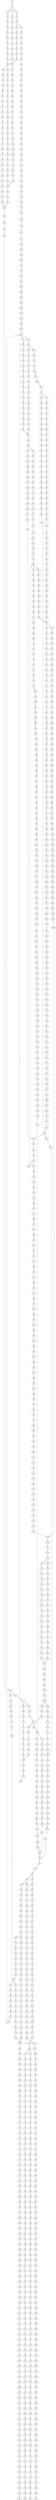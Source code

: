 strict digraph  {
	S0 -> S1 [ label = T ];
	S1 -> S2 [ label = C ];
	S1 -> S3 [ label = G ];
	S1 -> S4 [ label = T ];
	S2 -> S5 [ label = A ];
	S3 -> S6 [ label = A ];
	S4 -> S7 [ label = A ];
	S5 -> S8 [ label = G ];
	S6 -> S9 [ label = G ];
	S7 -> S10 [ label = G ];
	S8 -> S11 [ label = A ];
	S8 -> S12 [ label = C ];
	S9 -> S13 [ label = C ];
	S10 -> S14 [ label = C ];
	S11 -> S15 [ label = G ];
	S12 -> S16 [ label = C ];
	S13 -> S17 [ label = C ];
	S14 -> S18 [ label = C ];
	S15 -> S19 [ label = G ];
	S16 -> S20 [ label = G ];
	S17 -> S21 [ label = G ];
	S18 -> S22 [ label = G ];
	S19 -> S23 [ label = T ];
	S20 -> S24 [ label = C ];
	S21 -> S25 [ label = C ];
	S22 -> S26 [ label = T ];
	S23 -> S27 [ label = C ];
	S24 -> S28 [ label = C ];
	S25 -> S29 [ label = C ];
	S26 -> S30 [ label = C ];
	S27 -> S31 [ label = C ];
	S28 -> S32 [ label = C ];
	S29 -> S33 [ label = C ];
	S30 -> S34 [ label = C ];
	S31 -> S35 [ label = C ];
	S32 -> S36 [ label = C ];
	S33 -> S37 [ label = C ];
	S34 -> S38 [ label = C ];
	S35 -> S39 [ label = T ];
	S36 -> S40 [ label = T ];
	S37 -> S40 [ label = T ];
	S38 -> S41 [ label = A ];
	S39 -> S42 [ label = T ];
	S40 -> S43 [ label = T ];
	S40 -> S44 [ label = C ];
	S41 -> S45 [ label = C ];
	S42 -> S46 [ label = C ];
	S43 -> S47 [ label = C ];
	S44 -> S48 [ label = C ];
	S45 -> S49 [ label = C ];
	S46 -> S50 [ label = T ];
	S47 -> S51 [ label = A ];
	S48 -> S52 [ label = A ];
	S49 -> S53 [ label = A ];
	S50 -> S54 [ label = C ];
	S51 -> S55 [ label = C ];
	S52 -> S56 [ label = C ];
	S53 -> S57 [ label = C ];
	S54 -> S58 [ label = G ];
	S55 -> S59 [ label = G ];
	S56 -> S60 [ label = C ];
	S57 -> S61 [ label = C ];
	S58 -> S62 [ label = T ];
	S59 -> S63 [ label = C ];
	S60 -> S64 [ label = C ];
	S61 -> S65 [ label = G ];
	S62 -> S66 [ label = A ];
	S63 -> S67 [ label = T ];
	S64 -> S68 [ label = G ];
	S65 -> S69 [ label = A ];
	S66 -> S70 [ label = C ];
	S67 -> S71 [ label = C ];
	S68 -> S72 [ label = C ];
	S69 -> S73 [ label = T ];
	S70 -> S74 [ label = G ];
	S71 -> S75 [ label = C ];
	S72 -> S76 [ label = C ];
	S73 -> S77 [ label = C ];
	S74 -> S78 [ label = G ];
	S75 -> S79 [ label = G ];
	S76 -> S80 [ label = G ];
	S77 -> S81 [ label = G ];
	S78 -> S82 [ label = C ];
	S79 -> S83 [ label = G ];
	S80 -> S84 [ label = G ];
	S81 -> S85 [ label = G ];
	S82 -> S86 [ label = T ];
	S83 -> S87 [ label = T ];
	S84 -> S88 [ label = T ];
	S85 -> S89 [ label = T ];
	S86 -> S90 [ label = A ];
	S87 -> S91 [ label = T ];
	S88 -> S92 [ label = C ];
	S89 -> S93 [ label = T ];
	S90 -> S94 [ label = C ];
	S91 -> S95 [ label = G ];
	S92 -> S96 [ label = C ];
	S93 -> S97 [ label = C ];
	S94 -> S98 [ label = T ];
	S95 -> S99 [ label = C ];
	S96 -> S100 [ label = C ];
	S97 -> S101 [ label = C ];
	S98 -> S102 [ label = G ];
	S99 -> S103 [ label = A ];
	S100 -> S104 [ label = A ];
	S101 -> S105 [ label = A ];
	S102 -> S106 [ label = G ];
	S103 -> S107 [ label = C ];
	S104 -> S108 [ label = G ];
	S105 -> S109 [ label = G ];
	S106 -> S110 [ label = T ];
	S107 -> S111 [ label = T ];
	S108 -> S112 [ label = T ];
	S109 -> S113 [ label = T ];
	S110 -> S114 [ label = G ];
	S111 -> S115 [ label = G ];
	S112 -> S116 [ label = G ];
	S113 -> S117 [ label = G ];
	S114 -> S118 [ label = C ];
	S115 -> S119 [ label = G ];
	S116 -> S120 [ label = G ];
	S117 -> S121 [ label = G ];
	S118 -> S122 [ label = T ];
	S119 -> S123 [ label = T ];
	S120 -> S124 [ label = T ];
	S121 -> S125 [ label = T ];
	S122 -> S126 [ label = A ];
	S123 -> S127 [ label = C ];
	S124 -> S128 [ label = C ];
	S125 -> S129 [ label = C ];
	S126 -> S130 [ label = C ];
	S127 -> S131 [ label = G ];
	S128 -> S132 [ label = G ];
	S129 -> S132 [ label = G ];
	S130 -> S133 [ label = T ];
	S131 -> S134 [ label = T ];
	S132 -> S135 [ label = T ];
	S133 -> S136 [ label = G ];
	S134 -> S137 [ label = C ];
	S135 -> S138 [ label = C ];
	S136 -> S139 [ label = T ];
	S137 -> S140 [ label = C ];
	S138 -> S141 [ label = C ];
	S139 -> S142 [ label = A ];
	S140 -> S143 [ label = G ];
	S141 -> S143 [ label = G ];
	S142 -> S144 [ label = A ];
	S143 -> S145 [ label = T ];
	S144 -> S146 [ label = C ];
	S145 -> S147 [ label = C ];
	S146 -> S148 [ label = A ];
	S147 -> S149 [ label = A ];
	S148 -> S150 [ label = C ];
	S149 -> S151 [ label = C ];
	S150 -> S152 [ label = A ];
	S151 -> S153 [ label = C ];
	S152 -> S154 [ label = C ];
	S153 -> S155 [ label = C ];
	S153 -> S156 [ label = G ];
	S154 -> S157 [ label = G ];
	S155 -> S158 [ label = T ];
	S156 -> S159 [ label = A ];
	S157 -> S160 [ label = C ];
	S158 -> S161 [ label = G ];
	S159 -> S162 [ label = A ];
	S159 -> S163 [ label = G ];
	S160 -> S164 [ label = T ];
	S161 -> S165 [ label = T ];
	S162 -> S166 [ label = T ];
	S163 -> S167 [ label = T ];
	S164 -> S168 [ label = C ];
	S165 -> S169 [ label = C ];
	S166 -> S170 [ label = C ];
	S167 -> S171 [ label = C ];
	S168 -> S172 [ label = C ];
	S169 -> S173 [ label = C ];
	S170 -> S174 [ label = C ];
	S171 -> S175 [ label = C ];
	S172 -> S176 [ label = T ];
	S173 -> S177 [ label = T ];
	S174 -> S178 [ label = T ];
	S175 -> S179 [ label = A ];
	S175 -> S180 [ label = T ];
	S176 -> S181 [ label = A ];
	S177 -> S182 [ label = T ];
	S178 -> S183 [ label = C ];
	S179 -> S184 [ label = G ];
	S180 -> S185 [ label = C ];
	S181 -> S186 [ label = G ];
	S182 -> S187 [ label = G ];
	S183 -> S188 [ label = G ];
	S184 -> S189 [ label = T ];
	S184 -> S190 [ label = C ];
	S185 -> S191 [ label = G ];
	S186 -> S192 [ label = A ];
	S187 -> S193 [ label = A ];
	S187 -> S194 [ label = T ];
	S188 -> S195 [ label = A ];
	S189 -> S196 [ label = A ];
	S190 -> S197 [ label = T ];
	S191 -> S198 [ label = A ];
	S192 -> S199 [ label = A ];
	S193 -> S200 [ label = A ];
	S194 -> S201 [ label = A ];
	S195 -> S202 [ label = A ];
	S196 -> S203 [ label = G ];
	S197 -> S204 [ label = T ];
	S198 -> S205 [ label = A ];
	S199 -> S206 [ label = C ];
	S200 -> S207 [ label = C ];
	S201 -> S208 [ label = G ];
	S202 -> S209 [ label = C ];
	S203 -> S210 [ label = G ];
	S204 -> S211 [ label = C ];
	S205 -> S212 [ label = C ];
	S206 -> S213 [ label = T ];
	S207 -> S214 [ label = T ];
	S208 -> S215 [ label = G ];
	S209 -> S216 [ label = T ];
	S210 -> S217 [ label = G ];
	S211 -> S218 [ label = A ];
	S212 -> S216 [ label = T ];
	S213 -> S219 [ label = T ];
	S214 -> S220 [ label = T ];
	S215 -> S221 [ label = A ];
	S216 -> S222 [ label = T ];
	S217 -> S223 [ label = T ];
	S218 -> S224 [ label = C ];
	S219 -> S225 [ label = C ];
	S220 -> S226 [ label = C ];
	S221 -> S227 [ label = G ];
	S222 -> S228 [ label = C ];
	S223 -> S229 [ label = C ];
	S224 -> S230 [ label = G ];
	S225 -> S231 [ label = A ];
	S226 -> S232 [ label = A ];
	S227 -> S233 [ label = A ];
	S228 -> S234 [ label = A ];
	S229 -> S235 [ label = A ];
	S230 -> S236 [ label = C ];
	S231 -> S237 [ label = A ];
	S232 -> S238 [ label = A ];
	S233 -> S239 [ label = G ];
	S234 -> S240 [ label = A ];
	S235 -> S241 [ label = C ];
	S236 -> S242 [ label = C ];
	S237 -> S243 [ label = C ];
	S238 -> S243 [ label = C ];
	S239 -> S244 [ label = G ];
	S240 -> S243 [ label = C ];
	S241 -> S245 [ label = T ];
	S242 -> S246 [ label = C ];
	S243 -> S247 [ label = C ];
	S243 -> S248 [ label = T ];
	S244 -> S249 [ label = T ];
	S245 -> S250 [ label = C ];
	S246 -> S251 [ label = T ];
	S247 -> S252 [ label = G ];
	S248 -> S253 [ label = G ];
	S249 -> S254 [ label = C ];
	S250 -> S255 [ label = G ];
	S251 -> S256 [ label = T ];
	S252 -> S257 [ label = G ];
	S253 -> S258 [ label = G ];
	S253 -> S259 [ label = C ];
	S254 -> S260 [ label = C ];
	S255 -> S261 [ label = C ];
	S256 -> S262 [ label = C ];
	S257 -> S263 [ label = C ];
	S258 -> S264 [ label = C ];
	S259 -> S265 [ label = C ];
	S260 -> S266 [ label = C ];
	S261 -> S267 [ label = T ];
	S262 -> S268 [ label = A ];
	S263 -> S269 [ label = C ];
	S264 -> S270 [ label = C ];
	S265 -> S271 [ label = C ];
	S266 -> S272 [ label = A ];
	S266 -> S273 [ label = G ];
	S267 -> S274 [ label = T ];
	S268 -> S275 [ label = T ];
	S269 -> S276 [ label = C ];
	S270 -> S277 [ label = C ];
	S271 -> S278 [ label = T ];
	S272 -> S279 [ label = G ];
	S273 -> S280 [ label = G ];
	S274 -> S281 [ label = C ];
	S275 -> S282 [ label = C ];
	S276 -> S283 [ label = A ];
	S277 -> S284 [ label = A ];
	S278 -> S285 [ label = A ];
	S279 -> S286 [ label = A ];
	S280 -> S287 [ label = A ];
	S281 -> S288 [ label = A ];
	S282 -> S289 [ label = C ];
	S283 -> S290 [ label = G ];
	S284 -> S291 [ label = G ];
	S285 -> S292 [ label = G ];
	S286 -> S293 [ label = G ];
	S287 -> S294 [ label = G ];
	S288 -> S295 [ label = T ];
	S289 -> S296 [ label = A ];
	S290 -> S297 [ label = T ];
	S291 -> S298 [ label = G ];
	S292 -> S299 [ label = G ];
	S293 -> S300 [ label = C ];
	S294 -> S301 [ label = G ];
	S295 -> S302 [ label = C ];
	S296 -> S303 [ label = G ];
	S297 -> S304 [ label = T ];
	S298 -> S305 [ label = T ];
	S299 -> S306 [ label = T ];
	S300 -> S307 [ label = C ];
	S301 -> S308 [ label = C ];
	S302 -> S309 [ label = C ];
	S303 -> S310 [ label = A ];
	S304 -> S311 [ label = G ];
	S305 -> S312 [ label = G ];
	S306 -> S313 [ label = G ];
	S307 -> S314 [ label = A ];
	S308 -> S315 [ label = G ];
	S309 -> S316 [ label = A ];
	S310 -> S317 [ label = A ];
	S311 -> S318 [ label = T ];
	S312 -> S319 [ label = C ];
	S312 -> S320 [ label = G ];
	S313 -> S321 [ label = T ];
	S314 -> S322 [ label = C ];
	S315 -> S323 [ label = T ];
	S316 -> S303 [ label = G ];
	S317 -> S324 [ label = C ];
	S318 -> S325 [ label = G ];
	S319 -> S326 [ label = G ];
	S320 -> S327 [ label = G ];
	S321 -> S328 [ label = G ];
	S322 -> S329 [ label = G ];
	S323 -> S330 [ label = G ];
	S324 -> S331 [ label = C ];
	S325 -> S332 [ label = C ];
	S326 -> S333 [ label = C ];
	S327 -> S334 [ label = C ];
	S328 -> S335 [ label = C ];
	S329 -> S336 [ label = G ];
	S330 -> S337 [ label = G ];
	S331 -> S338 [ label = A ];
	S331 -> S339 [ label = G ];
	S332 -> S340 [ label = G ];
	S333 -> S341 [ label = G ];
	S334 -> S342 [ label = T ];
	S335 -> S343 [ label = G ];
	S336 -> S344 [ label = T ];
	S337 -> S345 [ label = T ];
	S338 -> S346 [ label = G ];
	S338 -> S347 [ label = C ];
	S339 -> S348 [ label = G ];
	S340 -> S349 [ label = T ];
	S341 -> S350 [ label = T ];
	S342 -> S351 [ label = T ];
	S343 -> S352 [ label = T ];
	S344 -> S353 [ label = T ];
	S345 -> S354 [ label = A ];
	S346 -> S355 [ label = A ];
	S347 -> S356 [ label = C ];
	S348 -> S357 [ label = A ];
	S349 -> S358 [ label = C ];
	S350 -> S359 [ label = C ];
	S351 -> S360 [ label = C ];
	S352 -> S361 [ label = C ];
	S353 -> S362 [ label = A ];
	S354 -> S363 [ label = T ];
	S355 -> S364 [ label = C ];
	S356 -> S365 [ label = A ];
	S357 -> S366 [ label = C ];
	S358 -> S367 [ label = G ];
	S359 -> S368 [ label = G ];
	S360 -> S369 [ label = G ];
	S361 -> S370 [ label = G ];
	S362 -> S371 [ label = C ];
	S363 -> S372 [ label = G ];
	S364 -> S373 [ label = T ];
	S365 -> S374 [ label = C ];
	S366 -> S375 [ label = G ];
	S367 -> S376 [ label = A ];
	S368 -> S377 [ label = T ];
	S369 -> S378 [ label = A ];
	S370 -> S376 [ label = A ];
	S371 -> S379 [ label = T ];
	S372 -> S380 [ label = A ];
	S373 -> S381 [ label = C ];
	S374 -> S382 [ label = C ];
	S375 -> S383 [ label = C ];
	S376 -> S384 [ label = A ];
	S377 -> S385 [ label = G ];
	S378 -> S386 [ label = A ];
	S379 -> S387 [ label = G ];
	S380 -> S388 [ label = G ];
	S381 -> S389 [ label = C ];
	S382 -> S390 [ label = C ];
	S383 -> S391 [ label = C ];
	S384 -> S392 [ label = C ];
	S385 -> S393 [ label = C ];
	S386 -> S394 [ label = C ];
	S387 -> S395 [ label = C ];
	S388 -> S396 [ label = C ];
	S389 -> S397 [ label = C ];
	S390 -> S398 [ label = C ];
	S391 -> S399 [ label = C ];
	S392 -> S400 [ label = C ];
	S392 -> S401 [ label = A ];
	S393 -> S402 [ label = A ];
	S394 -> S403 [ label = A ];
	S395 -> S404 [ label = A ];
	S396 -> S405 [ label = G ];
	S397 -> S406 [ label = A ];
	S398 -> S407 [ label = T ];
	S399 -> S408 [ label = A ];
	S400 -> S409 [ label = T ];
	S401 -> S410 [ label = C ];
	S402 -> S411 [ label = T ];
	S403 -> S412 [ label = C ];
	S404 -> S413 [ label = G ];
	S405 -> S414 [ label = G ];
	S406 -> S415 [ label = T ];
	S407 -> S416 [ label = T ];
	S408 -> S417 [ label = T ];
	S409 -> S418 [ label = T ];
	S410 -> S419 [ label = C ];
	S411 -> S420 [ label = C ];
	S412 -> S421 [ label = G ];
	S413 -> S422 [ label = A ];
	S414 -> S423 [ label = T ];
	S415 -> S424 [ label = C ];
	S416 -> S425 [ label = C ];
	S417 -> S426 [ label = C ];
	S418 -> S427 [ label = C ];
	S419 -> S428 [ label = C ];
	S420 -> S429 [ label = C ];
	S421 -> S430 [ label = C ];
	S422 -> S431 [ label = C ];
	S423 -> S432 [ label = C ];
	S424 -> S433 [ label = T ];
	S425 -> S434 [ label = C ];
	S425 -> S435 [ label = G ];
	S426 -> S436 [ label = G ];
	S427 -> S437 [ label = G ];
	S428 -> S438 [ label = G ];
	S429 -> S439 [ label = G ];
	S430 -> S440 [ label = G ];
	S431 -> S441 [ label = G ];
	S432 -> S442 [ label = G ];
	S433 -> S443 [ label = G ];
	S434 -> S444 [ label = T ];
	S435 -> S445 [ label = A ];
	S436 -> S446 [ label = T ];
	S437 -> S447 [ label = T ];
	S438 -> S448 [ label = T ];
	S439 -> S449 [ label = C ];
	S440 -> S450 [ label = C ];
	S441 -> S451 [ label = G ];
	S442 -> S452 [ label = C ];
	S443 -> S453 [ label = C ];
	S444 -> S454 [ label = G ];
	S445 -> S455 [ label = T ];
	S446 -> S456 [ label = C ];
	S447 -> S457 [ label = A ];
	S448 -> S458 [ label = A ];
	S449 -> S459 [ label = A ];
	S450 -> S460 [ label = A ];
	S451 -> S461 [ label = A ];
	S452 -> S462 [ label = A ];
	S453 -> S463 [ label = C ];
	S454 -> S464 [ label = T ];
	S455 -> S465 [ label = C ];
	S456 -> S466 [ label = C ];
	S457 -> S467 [ label = C ];
	S458 -> S468 [ label = C ];
	S459 -> S469 [ label = C ];
	S460 -> S470 [ label = C ];
	S461 -> S471 [ label = C ];
	S462 -> S472 [ label = C ];
	S463 -> S473 [ label = A ];
	S464 -> S474 [ label = C ];
	S465 -> S475 [ label = G ];
	S466 -> S476 [ label = T ];
	S467 -> S477 [ label = T ];
	S468 -> S478 [ label = G ];
	S469 -> S479 [ label = G ];
	S470 -> S480 [ label = G ];
	S471 -> S481 [ label = A ];
	S472 -> S482 [ label = G ];
	S473 -> S483 [ label = G ];
	S474 -> S484 [ label = C ];
	S475 -> S485 [ label = T ];
	S476 -> S486 [ label = C ];
	S477 -> S487 [ label = T ];
	S478 -> S488 [ label = T ];
	S479 -> S489 [ label = T ];
	S480 -> S490 [ label = T ];
	S481 -> S491 [ label = C ];
	S482 -> S492 [ label = C ];
	S483 -> S493 [ label = T ];
	S484 -> S494 [ label = T ];
	S485 -> S495 [ label = T ];
	S486 -> S496 [ label = T ];
	S487 -> S497 [ label = C ];
	S488 -> S498 [ label = C ];
	S489 -> S499 [ label = C ];
	S490 -> S500 [ label = C ];
	S491 -> S501 [ label = A ];
	S492 -> S502 [ label = G ];
	S493 -> S503 [ label = C ];
	S494 -> S504 [ label = T ];
	S495 -> S505 [ label = T ];
	S496 -> S506 [ label = T ];
	S497 -> S507 [ label = A ];
	S498 -> S508 [ label = C ];
	S499 -> S509 [ label = G ];
	S500 -> S510 [ label = C ];
	S501 -> S511 [ label = C ];
	S502 -> S512 [ label = C ];
	S503 -> S513 [ label = G ];
	S504 -> S187 [ label = G ];
	S505 -> S514 [ label = G ];
	S506 -> S515 [ label = C ];
	S507 -> S516 [ label = A ];
	S508 -> S517 [ label = A ];
	S509 -> S518 [ label = A ];
	S510 -> S519 [ label = A ];
	S511 -> S520 [ label = C ];
	S512 -> S521 [ label = G ];
	S513 -> S522 [ label = T ];
	S514 -> S523 [ label = T ];
	S515 -> S524 [ label = T ];
	S516 -> S525 [ label = G ];
	S517 -> S526 [ label = G ];
	S518 -> S527 [ label = G ];
	S519 -> S528 [ label = G ];
	S520 -> S529 [ label = T ];
	S521 -> S530 [ label = G ];
	S522 -> S531 [ label = A ];
	S523 -> S532 [ label = A ];
	S524 -> S533 [ label = C ];
	S525 -> S534 [ label = C ];
	S526 -> S535 [ label = C ];
	S527 -> S536 [ label = C ];
	S528 -> S537 [ label = C ];
	S529 -> S538 [ label = C ];
	S530 -> S539 [ label = C ];
	S531 -> S540 [ label = A ];
	S532 -> S541 [ label = G ];
	S533 -> S542 [ label = G ];
	S534 -> S543 [ label = G ];
	S535 -> S544 [ label = G ];
	S536 -> S545 [ label = G ];
	S537 -> S546 [ label = T ];
	S537 -> S544 [ label = G ];
	S538 -> S547 [ label = T ];
	S539 -> S548 [ label = T ];
	S540 -> S549 [ label = G ];
	S541 -> S550 [ label = G ];
	S542 -> S551 [ label = G ];
	S543 -> S552 [ label = A ];
	S544 -> S553 [ label = A ];
	S545 -> S554 [ label = A ];
	S546 -> S555 [ label = T ];
	S547 -> S556 [ label = A ];
	S548 -> S557 [ label = G ];
	S549 -> S558 [ label = A ];
	S550 -> S559 [ label = A ];
	S551 -> S560 [ label = A ];
	S552 -> S561 [ label = G ];
	S553 -> S562 [ label = G ];
	S554 -> S563 [ label = G ];
	S555 -> S211 [ label = C ];
	S556 -> S564 [ label = G ];
	S557 -> S565 [ label = G ];
	S558 -> S566 [ label = C ];
	S559 -> S567 [ label = A ];
	S560 -> S568 [ label = G ];
	S561 -> S569 [ label = T ];
	S562 -> S570 [ label = T ];
	S563 -> S571 [ label = T ];
	S564 -> S572 [ label = A ];
	S565 -> S573 [ label = A ];
	S566 -> S574 [ label = G ];
	S567 -> S575 [ label = A ];
	S568 -> S576 [ label = A ];
	S569 -> S577 [ label = C ];
	S570 -> S578 [ label = C ];
	S571 -> S579 [ label = C ];
	S572 -> S580 [ label = A ];
	S573 -> S581 [ label = A ];
	S574 -> S582 [ label = G ];
	S575 -> S583 [ label = G ];
	S576 -> S584 [ label = G ];
	S577 -> S585 [ label = C ];
	S578 -> S586 [ label = C ];
	S578 -> S587 [ label = T ];
	S579 -> S588 [ label = G ];
	S580 -> S589 [ label = C ];
	S581 -> S590 [ label = T ];
	S582 -> S591 [ label = C ];
	S583 -> S592 [ label = G ];
	S584 -> S593 [ label = G ];
	S585 -> S594 [ label = C ];
	S586 -> S594 [ label = C ];
	S587 -> S595 [ label = C ];
	S588 -> S596 [ label = A ];
	S589 -> S597 [ label = G ];
	S590 -> S598 [ label = G ];
	S591 -> S599 [ label = T ];
	S592 -> S600 [ label = T ];
	S593 -> S601 [ label = T ];
	S594 -> S602 [ label = T ];
	S594 -> S603 [ label = G ];
	S595 -> S604 [ label = G ];
	S596 -> S605 [ label = A ];
	S597 -> S606 [ label = A ];
	S598 -> S607 [ label = G ];
	S599 -> S608 [ label = C ];
	S600 -> S609 [ label = C ];
	S601 -> S610 [ label = C ];
	S602 -> S611 [ label = C ];
	S603 -> S612 [ label = C ];
	S604 -> S613 [ label = T ];
	S605 -> S614 [ label = C ];
	S606 -> S615 [ label = G ];
	S607 -> S616 [ label = G ];
	S608 -> S617 [ label = T ];
	S609 -> S618 [ label = C ];
	S610 -> S260 [ label = C ];
	S611 -> S619 [ label = C ];
	S612 -> S620 [ label = C ];
	S613 -> S621 [ label = C ];
	S614 -> S622 [ label = C ];
	S615 -> S623 [ label = G ];
	S616 -> S624 [ label = G ];
	S617 -> S625 [ label = C ];
	S618 -> S626 [ label = C ];
	S619 -> S627 [ label = G ];
	S620 -> S628 [ label = T ];
	S621 -> S629 [ label = T ];
	S622 -> S630 [ label = T ];
	S623 -> S631 [ label = T ];
	S624 -> S632 [ label = T ];
	S625 -> S633 [ label = G ];
	S626 -> S634 [ label = G ];
	S627 -> S635 [ label = G ];
	S628 -> S636 [ label = G ];
	S629 -> S637 [ label = G ];
	S630 -> S638 [ label = G ];
	S631 -> S639 [ label = G ];
	S632 -> S640 [ label = C ];
	S633 -> S641 [ label = A ];
	S634 -> S642 [ label = A ];
	S635 -> S643 [ label = T ];
	S636 -> S644 [ label = T ];
	S637 -> S645 [ label = T ];
	S638 -> S646 [ label = T ];
	S639 -> S647 [ label = T ];
	S640 -> S648 [ label = C ];
	S641 -> S649 [ label = A ];
	S642 -> S650 [ label = A ];
	S643 -> S651 [ label = C ];
	S644 -> S652 [ label = C ];
	S645 -> S653 [ label = T ];
	S646 -> S654 [ label = C ];
	S647 -> S655 [ label = C ];
	S648 -> S656 [ label = G ];
	S649 -> S657 [ label = G ];
	S650 -> S658 [ label = G ];
	S651 -> S659 [ label = T ];
	S652 -> S660 [ label = G ];
	S653 -> S661 [ label = C ];
	S654 -> S662 [ label = G ];
	S655 -> S663 [ label = C ];
	S656 -> S664 [ label = C ];
	S657 -> S665 [ label = T ];
	S658 -> S666 [ label = T ];
	S659 -> S667 [ label = G ];
	S660 -> S668 [ label = C ];
	S661 -> S669 [ label = C ];
	S662 -> S670 [ label = C ];
	S663 -> S671 [ label = C ];
	S664 -> S672 [ label = C ];
	S665 -> S673 [ label = C ];
	S666 -> S674 [ label = C ];
	S667 -> S675 [ label = G ];
	S668 -> S676 [ label = G ];
	S669 -> S677 [ label = G ];
	S670 -> S678 [ label = G ];
	S671 -> S679 [ label = T ];
	S672 -> S680 [ label = G ];
	S673 -> S681 [ label = G ];
	S674 -> S682 [ label = G ];
	S675 -> S683 [ label = A ];
	S676 -> S684 [ label = C ];
	S677 -> S685 [ label = T ];
	S678 -> S684 [ label = C ];
	S679 -> S686 [ label = G ];
	S680 -> S687 [ label = G ];
	S681 -> S688 [ label = C ];
	S682 -> S689 [ label = A ];
	S683 -> S690 [ label = G ];
	S684 -> S691 [ label = G ];
	S684 -> S692 [ label = A ];
	S685 -> S693 [ label = G ];
	S686 -> S694 [ label = T ];
	S687 -> S695 [ label = A ];
	S688 -> S696 [ label = G ];
	S689 -> S697 [ label = G ];
	S690 -> S698 [ label = G ];
	S691 -> S699 [ label = A ];
	S692 -> S700 [ label = A ];
	S693 -> S701 [ label = G ];
	S694 -> S702 [ label = C ];
	S695 -> S703 [ label = A ];
	S696 -> S704 [ label = G ];
	S697 -> S705 [ label = G ];
	S698 -> S706 [ label = G ];
	S699 -> S707 [ label = G ];
	S700 -> S708 [ label = C ];
	S701 -> S709 [ label = C ];
	S702 -> S710 [ label = C ];
	S703 -> S711 [ label = C ];
	S704 -> S712 [ label = C ];
	S705 -> S713 [ label = T ];
	S706 -> S714 [ label = T ];
	S707 -> S715 [ label = C ];
	S708 -> S716 [ label = C ];
	S709 -> S717 [ label = C ];
	S710 -> S718 [ label = T ];
	S711 -> S719 [ label = T ];
	S712 -> S720 [ label = T ];
	S713 -> S721 [ label = A ];
	S714 -> S722 [ label = G ];
	S715 -> S723 [ label = A ];
	S716 -> S724 [ label = C ];
	S717 -> S725 [ label = C ];
	S718 -> S726 [ label = A ];
	S719 -> S727 [ label = G ];
	S720 -> S728 [ label = A ];
	S721 -> S729 [ label = T ];
	S722 -> S730 [ label = T ];
	S723 -> S731 [ label = G ];
	S724 -> S732 [ label = G ];
	S725 -> S733 [ label = G ];
	S726 -> S734 [ label = C ];
	S727 -> S735 [ label = C ];
	S728 -> S736 [ label = T ];
	S729 -> S737 [ label = A ];
	S730 -> S738 [ label = T ];
	S731 -> S739 [ label = T ];
	S732 -> S740 [ label = T ];
	S733 -> S741 [ label = T ];
	S734 -> S742 [ label = T ];
	S735 -> S743 [ label = A ];
	S736 -> S744 [ label = A ];
	S737 -> S745 [ label = A ];
	S738 -> S746 [ label = C ];
	S739 -> S747 [ label = G ];
	S740 -> S748 [ label = A ];
	S741 -> S749 [ label = C ];
	S742 -> S750 [ label = A ];
	S743 -> S751 [ label = A ];
	S744 -> S752 [ label = G ];
	S745 -> S753 [ label = G ];
	S746 -> S754 [ label = C ];
	S747 -> S755 [ label = C ];
	S748 -> S756 [ label = C ];
	S749 -> S757 [ label = C ];
	S750 -> S758 [ label = C ];
	S751 -> S759 [ label = C ];
	S752 -> S760 [ label = T ];
	S753 -> S761 [ label = T ];
	S754 -> S762 [ label = A ];
	S755 -> S763 [ label = A ];
	S756 -> S764 [ label = A ];
	S757 -> S765 [ label = A ];
	S758 -> S766 [ label = C ];
	S759 -> S767 [ label = C ];
	S760 -> S768 [ label = A ];
	S761 -> S769 [ label = C ];
	S762 -> S770 [ label = G ];
	S763 -> S771 [ label = A ];
	S764 -> S772 [ label = G ];
	S765 -> S773 [ label = G ];
	S766 -> S774 [ label = A ];
	S767 -> S775 [ label = A ];
	S768 -> S776 [ label = G ];
	S769 -> S777 [ label = G ];
	S770 -> S778 [ label = C ];
	S771 -> S779 [ label = C ];
	S772 -> S780 [ label = C ];
	S773 -> S781 [ label = T ];
	S774 -> S782 [ label = G ];
	S775 -> S783 [ label = G ];
	S776 -> S784 [ label = C ];
	S777 -> S785 [ label = T ];
	S778 -> S786 [ label = A ];
	S779 -> S787 [ label = A ];
	S780 -> S788 [ label = A ];
	S781 -> S789 [ label = A ];
	S782 -> S790 [ label = G ];
	S783 -> S791 [ label = A ];
	S784 -> S792 [ label = C ];
	S785 -> S793 [ label = G ];
	S786 -> S794 [ label = G ];
	S787 -> S795 [ label = G ];
	S788 -> S796 [ label = G ];
	S789 -> S797 [ label = G ];
	S790 -> S798 [ label = A ];
	S791 -> S799 [ label = A ];
	S792 -> S800 [ label = G ];
	S793 -> S801 [ label = G ];
	S794 -> S802 [ label = A ];
	S795 -> S803 [ label = C ];
	S796 -> S804 [ label = G ];
	S797 -> S805 [ label = C ];
	S798 -> S806 [ label = G ];
	S799 -> S807 [ label = C ];
	S800 -> S808 [ label = A ];
	S801 -> S809 [ label = T ];
	S802 -> S810 [ label = T ];
	S803 -> S811 [ label = T ];
	S804 -> S812 [ label = T ];
	S805 -> S813 [ label = T ];
	S806 -> S814 [ label = A ];
	S807 -> S815 [ label = A ];
	S808 -> S816 [ label = A ];
	S809 -> S817 [ label = A ];
	S810 -> S818 [ label = A ];
	S811 -> S819 [ label = A ];
	S812 -> S820 [ label = G ];
	S813 -> S821 [ label = C ];
	S814 -> S822 [ label = G ];
	S815 -> S823 [ label = G ];
	S816 -> S824 [ label = A ];
	S817 -> S825 [ label = C ];
	S818 -> S826 [ label = A ];
	S819 -> S827 [ label = C ];
	S820 -> S828 [ label = C ];
	S821 -> S829 [ label = C ];
	S822 -> S830 [ label = T ];
	S823 -> S831 [ label = C ];
	S824 -> S832 [ label = C ];
	S825 -> S833 [ label = C ];
	S826 -> S834 [ label = A ];
	S827 -> S835 [ label = G ];
	S828 -> S836 [ label = A ];
	S829 -> S837 [ label = A ];
	S830 -> S838 [ label = C ];
	S831 -> S839 [ label = C ];
	S832 -> S840 [ label = C ];
	S833 -> S841 [ label = G ];
	S834 -> S842 [ label = A ];
	S835 -> S843 [ label = A ];
	S836 -> S844 [ label = C ];
	S837 -> S845 [ label = C ];
	S838 -> S846 [ label = A ];
	S839 -> S847 [ label = G ];
	S840 -> S848 [ label = C ];
	S841 -> S849 [ label = G ];
	S842 -> S850 [ label = A ];
	S843 -> S851 [ label = G ];
	S844 -> S852 [ label = G ];
	S845 -> S853 [ label = C ];
	S846 -> S854 [ label = G ];
	S847 -> S855 [ label = T ];
	S848 -> S856 [ label = C ];
	S849 -> S857 [ label = T ];
	S850 -> S858 [ label = C ];
	S851 -> S859 [ label = A ];
	S852 -> S860 [ label = C ];
	S853 -> S861 [ label = G ];
	S854 -> S862 [ label = G ];
	S855 -> S863 [ label = C ];
	S856 -> S864 [ label = G ];
	S857 -> S865 [ label = G ];
	S858 -> S866 [ label = T ];
	S859 -> S867 [ label = A ];
	S860 -> S868 [ label = G ];
	S861 -> S869 [ label = G ];
	S862 -> S870 [ label = A ];
	S863 -> S871 [ label = C ];
	S864 -> S872 [ label = A ];
	S865 -> S873 [ label = G ];
	S866 -> S874 [ label = T ];
	S867 -> S875 [ label = C ];
	S868 -> S876 [ label = G ];
	S869 -> S877 [ label = A ];
	S870 -> S878 [ label = C ];
	S871 -> S879 [ label = T ];
	S872 -> S880 [ label = C ];
	S873 -> S881 [ label = T ];
	S874 -> S882 [ label = T ];
	S875 -> S883 [ label = T ];
	S876 -> S884 [ label = T ];
	S877 -> S885 [ label = C ];
	S878 -> S886 [ label = C ];
	S879 -> S887 [ label = C ];
	S880 -> S888 [ label = T ];
	S881 -> S889 [ label = T ];
	S882 -> S890 [ label = G ];
	S883 -> S891 [ label = G ];
	S884 -> S892 [ label = G ];
	S885 -> S893 [ label = G ];
	S886 -> S894 [ label = A ];
	S887 -> S895 [ label = T ];
	S888 -> S896 [ label = A ];
	S889 -> S897 [ label = A ];
	S890 -> S898 [ label = C ];
	S891 -> S899 [ label = G ];
	S892 -> S900 [ label = C ];
	S893 -> S901 [ label = T ];
	S894 -> S902 [ label = G ];
	S895 -> S903 [ label = G ];
	S896 -> S904 [ label = G ];
	S897 -> S905 [ label = G ];
	S898 -> S906 [ label = C ];
	S899 -> S907 [ label = C ];
	S900 -> S908 [ label = C ];
	S901 -> S909 [ label = C ];
	S902 -> S910 [ label = T ];
	S903 -> S911 [ label = T ];
	S904 -> S912 [ label = A ];
	S905 -> S913 [ label = A ];
	S906 -> S914 [ label = G ];
	S907 -> S915 [ label = G ];
	S908 -> S916 [ label = G ];
	S909 -> S917 [ label = G ];
	S910 -> S918 [ label = C ];
	S911 -> S919 [ label = C ];
	S912 -> S920 [ label = A ];
	S913 -> S921 [ label = A ];
	S914 -> S922 [ label = T ];
	S915 -> S923 [ label = C ];
	S916 -> S924 [ label = C ];
	S917 -> S925 [ label = T ];
	S918 -> S926 [ label = T ];
	S919 -> S927 [ label = G ];
	S920 -> S928 [ label = T ];
	S921 -> S929 [ label = G ];
	S922 -> S930 [ label = A ];
	S923 -> S931 [ label = A ];
	S924 -> S932 [ label = A ];
	S925 -> S933 [ label = G ];
	S926 -> S934 [ label = C ];
	S927 -> S935 [ label = T ];
	S928 -> S936 [ label = C ];
	S929 -> S937 [ label = G ];
	S930 -> S938 [ label = G ];
	S931 -> S939 [ label = G ];
	S932 -> S940 [ label = A ];
	S933 -> S941 [ label = A ];
	S934 -> S942 [ label = T ];
	S935 -> S943 [ label = G ];
	S936 -> S944 [ label = G ];
	S937 -> S945 [ label = G ];
	S938 -> S946 [ label = C ];
	S939 -> S947 [ label = C ];
	S940 -> S948 [ label = C ];
	S941 -> S949 [ label = C ];
	S942 -> S950 [ label = G ];
	S943 -> S951 [ label = G ];
	S944 -> S952 [ label = G ];
	S945 -> S953 [ label = G ];
	S946 -> S954 [ label = C ];
	S947 -> S955 [ label = G ];
	S948 -> S956 [ label = C ];
	S949 -> S957 [ label = C ];
	S950 -> S958 [ label = T ];
	S951 -> S959 [ label = T ];
	S952 -> S960 [ label = G ];
	S953 -> S961 [ label = G ];
	S954 -> S962 [ label = G ];
	S955 -> S963 [ label = G ];
	S956 -> S964 [ label = A ];
	S957 -> S965 [ label = G ];
	S958 -> S966 [ label = A ];
	S959 -> S967 [ label = A ];
	S960 -> S968 [ label = T ];
	S961 -> S969 [ label = T ];
	S962 -> S970 [ label = G ];
	S963 -> S971 [ label = G ];
	S964 -> S972 [ label = G ];
	S965 -> S973 [ label = G ];
	S968 -> S974 [ label = A ];
	S969 -> S975 [ label = C ];
	S970 -> S976 [ label = T ];
	S971 -> S977 [ label = T ];
	S972 -> S978 [ label = T ];
	S973 -> S979 [ label = T ];
	S974 -> S980 [ label = T ];
	S975 -> S981 [ label = C ];
	S976 -> S982 [ label = G ];
	S977 -> S983 [ label = G ];
	S978 -> S984 [ label = C ];
	S979 -> S985 [ label = C ];
	S980 -> S986 [ label = C ];
	S981 -> S987 [ label = G ];
	S982 -> S988 [ label = A ];
	S983 -> S989 [ label = C ];
	S984 -> S990 [ label = G ];
	S985 -> S991 [ label = G ];
	S986 -> S992 [ label = C ];
	S987 -> S993 [ label = T ];
	S988 -> S994 [ label = C ];
	S989 -> S995 [ label = C ];
	S990 -> S996 [ label = C ];
	S991 -> S997 [ label = C ];
	S992 -> S998 [ label = C ];
	S993 -> S999 [ label = C ];
	S994 -> S1000 [ label = G ];
	S995 -> S1001 [ label = G ];
	S996 -> S1002 [ label = G ];
	S997 -> S1003 [ label = G ];
	S998 -> S1004 [ label = G ];
	S999 -> S1005 [ label = G ];
	S1000 -> S1006 [ label = T ];
	S1001 -> S1007 [ label = C ];
	S1002 -> S1008 [ label = C ];
	S1003 -> S1009 [ label = T ];
	S1004 -> S1010 [ label = A ];
	S1005 -> S1011 [ label = G ];
	S1006 -> S1012 [ label = G ];
	S1007 -> S1013 [ label = C ];
	S1008 -> S1014 [ label = A ];
	S1009 -> S1015 [ label = A ];
	S1010 -> S1016 [ label = A ];
	S1011 -> S1017 [ label = A ];
	S1012 -> S1018 [ label = G ];
	S1013 -> S1019 [ label = G ];
	S1014 -> S1020 [ label = G ];
	S1015 -> S1021 [ label = G ];
	S1016 -> S1022 [ label = A ];
	S1017 -> S1023 [ label = A ];
	S1018 -> S1024 [ label = G ];
	S1019 -> S1025 [ label = G ];
	S1020 -> S1026 [ label = C ];
	S1021 -> S1027 [ label = C ];
	S1022 -> S1028 [ label = G ];
	S1023 -> S1029 [ label = C ];
	S1024 -> S1030 [ label = T ];
	S1025 -> S1031 [ label = T ];
	S1026 -> S1032 [ label = C ];
	S1027 -> S1033 [ label = C ];
	S1028 -> S1034 [ label = T ];
	S1029 -> S1035 [ label = T ];
	S1030 -> S1036 [ label = A ];
	S1031 -> S1037 [ label = G ];
	S1032 -> S1038 [ label = G ];
	S1033 -> S1039 [ label = G ];
	S1034 -> S1040 [ label = G ];
	S1035 -> S1041 [ label = A ];
	S1036 -> S1042 [ label = C ];
	S1037 -> S1043 [ label = G ];
	S1038 -> S1044 [ label = G ];
	S1039 -> S1045 [ label = C ];
	S1040 -> S1046 [ label = T ];
	S1041 -> S1047 [ label = C ];
	S1042 -> S1048 [ label = T ];
	S1043 -> S1049 [ label = T ];
	S1044 -> S1050 [ label = T ];
	S1045 -> S1051 [ label = T ];
	S1046 -> S1052 [ label = C ];
	S1047 -> S1053 [ label = A ];
	S1048 -> S1054 [ label = A ];
	S1049 -> S1055 [ label = G ];
	S1050 -> S1056 [ label = G ];
	S1051 -> S1057 [ label = G ];
	S1052 -> S1058 [ label = G ];
	S1053 -> S1059 [ label = A ];
	S1054 -> S1060 [ label = T ];
	S1055 -> S1061 [ label = G ];
	S1056 -> S1062 [ label = G ];
	S1057 -> S1063 [ label = G ];
	S1058 -> S1064 [ label = T ];
	S1059 -> S1065 [ label = C ];
	S1060 -> S1066 [ label = T ];
	S1061 -> S1067 [ label = A ];
	S1062 -> S1068 [ label = A ];
	S1063 -> S1069 [ label = A ];
	S1064 -> S1070 [ label = C ];
	S1065 -> S1071 [ label = G ];
	S1066 -> S1072 [ label = G ];
	S1067 -> S1073 [ label = A ];
	S1068 -> S1074 [ label = A ];
	S1069 -> S1075 [ label = A ];
	S1070 -> S1076 [ label = G ];
	S1071 -> S1077 [ label = A ];
	S1072 -> S1078 [ label = G ];
	S1073 -> S1079 [ label = C ];
	S1074 -> S1080 [ label = G ];
	S1075 -> S1081 [ label = G ];
	S1076 -> S1082 [ label = G ];
	S1077 -> S1083 [ label = A ];
	S1078 -> S1084 [ label = A ];
	S1079 -> S1085 [ label = C ];
	S1080 -> S1086 [ label = A ];
	S1081 -> S1087 [ label = A ];
	S1082 -> S1088 [ label = A ];
	S1083 -> S1089 [ label = A ];
	S1084 -> S1090 [ label = A ];
	S1085 -> S1091 [ label = T ];
	S1086 -> S1092 [ label = A ];
	S1087 -> S1093 [ label = A ];
	S1088 -> S1094 [ label = A ];
	S1089 -> S1095 [ label = A ];
	S1090 -> S1096 [ label = C ];
	S1091 -> S1097 [ label = C ];
	S1092 -> S1098 [ label = C ];
	S1093 -> S1099 [ label = C ];
	S1094 -> S1100 [ label = C ];
	S1095 -> S1101 [ label = C ];
	S1096 -> S1102 [ label = G ];
	S1097 -> S1103 [ label = G ];
	S1098 -> S1104 [ label = G ];
	S1099 -> S1104 [ label = G ];
	S1100 -> S1105 [ label = A ];
	S1101 -> S1106 [ label = A ];
	S1102 -> S1107 [ label = G ];
	S1103 -> S1108 [ label = G ];
	S1104 -> S1109 [ label = G ];
	S1105 -> S1110 [ label = G ];
	S1106 -> S1111 [ label = G ];
	S1107 -> S1112 [ label = T ];
	S1108 -> S1113 [ label = C ];
	S1109 -> S1114 [ label = C ];
	S1110 -> S1115 [ label = G ];
	S1111 -> S1116 [ label = A ];
	S1112 -> S1117 [ label = A ];
	S1113 -> S1118 [ label = A ];
	S1114 -> S1119 [ label = A ];
	S1115 -> S1120 [ label = A ];
	S1116 -> S1121 [ label = A ];
	S1117 -> S1122 [ label = C ];
	S1118 -> S1123 [ label = C ];
	S1119 -> S1124 [ label = C ];
	S1120 -> S1125 [ label = A ];
	S1121 -> S1126 [ label = G ];
	S1122 -> S1127 [ label = G ];
	S1123 -> S1128 [ label = G ];
	S1124 -> S1129 [ label = C ];
	S1124 -> S1130 [ label = T ];
	S1125 -> S1131 [ label = T ];
	S1126 -> S1132 [ label = G ];
	S1127 -> S1133 [ label = A ];
	S1128 -> S1134 [ label = C ];
	S1129 -> S1135 [ label = G ];
	S1130 -> S1136 [ label = G ];
	S1131 -> S1137 [ label = A ];
	S1132 -> S1138 [ label = G ];
	S1133 -> S1139 [ label = A ];
	S1134 -> S1140 [ label = G ];
	S1135 -> S1141 [ label = G ];
	S1136 -> S1142 [ label = G ];
	S1137 -> S1143 [ label = G ];
	S1138 -> S1144 [ label = G ];
	S1139 -> S1145 [ label = G ];
	S1140 -> S1146 [ label = C ];
	S1141 -> S1147 [ label = G ];
	S1142 -> S1148 [ label = G ];
	S1143 -> S1149 [ label = T ];
	S1144 -> S1150 [ label = T ];
	S1145 -> S1151 [ label = A ];
	S1146 -> S1152 [ label = G ];
	S1147 -> S1153 [ label = A ];
	S1148 -> S1154 [ label = A ];
	S1149 -> S1155 [ label = C ];
	S1150 -> S1156 [ label = C ];
	S1151 -> S1157 [ label = A ];
	S1152 -> S1158 [ label = C ];
	S1153 -> S1159 [ label = A ];
	S1154 -> S1160 [ label = A ];
	S1155 -> S1161 [ label = T ];
	S1156 -> S1162 [ label = T ];
	S1157 -> S1163 [ label = G ];
	S1158 -> S1164 [ label = G ];
	S1159 -> S1165 [ label = T ];
	S1160 -> S1166 [ label = C ];
	S1161 -> S1167 [ label = C ];
	S1162 -> S1168 [ label = C ];
	S1163 -> S1169 [ label = T ];
	S1164 -> S1170 [ label = T ];
	S1165 -> S1171 [ label = T ];
	S1166 -> S1172 [ label = T ];
	S1167 -> S1173 [ label = T ];
	S1168 -> S1174 [ label = T ];
	S1169 -> S1175 [ label = G ];
	S1170 -> S1176 [ label = C ];
	S1171 -> S1177 [ label = G ];
	S1172 -> S1178 [ label = G ];
	S1173 -> S1179 [ label = C ];
	S1174 -> S1180 [ label = C ];
	S1175 -> S1181 [ label = T ];
	S1176 -> S1182 [ label = G ];
	S1177 -> S1183 [ label = A ];
	S1178 -> S1184 [ label = G ];
	S1179 -> S1185 [ label = T ];
	S1180 -> S1186 [ label = G ];
	S1181 -> S1187 [ label = C ];
	S1182 -> S1188 [ label = A ];
	S1183 -> S1189 [ label = A ];
	S1184 -> S1190 [ label = A ];
	S1185 -> S1191 [ label = G ];
	S1186 -> S1192 [ label = T ];
	S1187 -> S1193 [ label = C ];
	S1188 -> S1194 [ label = C ];
	S1189 -> S1195 [ label = C ];
	S1190 -> S1196 [ label = C ];
	S1191 -> S1197 [ label = A ];
	S1192 -> S1198 [ label = G ];
	S1193 -> S1199 [ label = T ];
	S1194 -> S1200 [ label = G ];
	S1195 -> S1201 [ label = C ];
	S1196 -> S1202 [ label = C ];
	S1197 -> S1203 [ label = G ];
	S1198 -> S1204 [ label = G ];
	S1199 -> S1205 [ label = G ];
	S1200 -> S1206 [ label = C ];
	S1201 -> S1207 [ label = C ];
	S1202 -> S1208 [ label = C ];
	S1203 -> S1209 [ label = T ];
	S1204 -> S1210 [ label = T ];
	S1205 -> S1211 [ label = G ];
	S1206 -> S1212 [ label = G ];
	S1207 -> S1213 [ label = G ];
	S1208 -> S1214 [ label = G ];
	S1209 -> S1215 [ label = A ];
	S1210 -> S1216 [ label = A ];
	S1211 -> S1217 [ label = C ];
	S1212 -> S1218 [ label = C ];
	S1213 -> S1219 [ label = T ];
	S1214 -> S1220 [ label = T ];
	S1217 -> S1221 [ label = C ];
	S1218 -> S1222 [ label = C ];
	S1219 -> S1223 [ label = C ];
	S1220 -> S1224 [ label = C ];
	S1221 -> S1225 [ label = T ];
	S1222 -> S1226 [ label = T ];
	S1223 -> S1227 [ label = T ];
	S1224 -> S1228 [ label = T ];
	S1225 -> S1229 [ label = G ];
	S1226 -> S1230 [ label = C ];
	S1227 -> S1231 [ label = C ];
	S1228 -> S1232 [ label = C ];
	S1229 -> S1233 [ label = G ];
	S1230 -> S1234 [ label = G ];
	S1231 -> S1235 [ label = G ];
	S1232 -> S1235 [ label = G ];
	S1233 -> S1236 [ label = G ];
	S1234 -> S1237 [ label = G ];
	S1235 -> S1238 [ label = G ];
	S1236 -> S1239 [ label = T ];
	S1237 -> S1240 [ label = G ];
	S1238 -> S1241 [ label = C ];
	S1239 -> S1242 [ label = C ];
	S1240 -> S1243 [ label = C ];
	S1241 -> S1244 [ label = A ];
	S1242 -> S1245 [ label = C ];
	S1243 -> S1246 [ label = T ];
	S1244 -> S1247 [ label = C ];
	S1245 -> S1248 [ label = C ];
	S1246 -> S1249 [ label = C ];
	S1247 -> S1250 [ label = C ];
	S1248 -> S1251 [ label = G ];
	S1249 -> S1252 [ label = A ];
	S1250 -> S1253 [ label = G ];
	S1251 -> S1254 [ label = A ];
	S1252 -> S1255 [ label = C ];
	S1253 -> S1256 [ label = A ];
	S1254 -> S1257 [ label = G ];
	S1255 -> S1258 [ label = G ];
	S1256 -> S1259 [ label = G ];
	S1256 -> S1260 [ label = A ];
	S1257 -> S1261 [ label = T ];
	S1258 -> S1262 [ label = T ];
	S1259 -> S1263 [ label = T ];
	S1260 -> S1264 [ label = T ];
	S1261 -> S1265 [ label = C ];
	S1262 -> S1266 [ label = C ];
	S1263 -> S1267 [ label = C ];
	S1264 -> S1268 [ label = G ];
	S1265 -> S1269 [ label = C ];
	S1266 -> S1270 [ label = C ];
	S1267 -> S175 [ label = C ];
	S1268 -> S1271 [ label = T ];
	S1269 -> S1272 [ label = A ];
	S1270 -> S1273 [ label = A ];
	S1271 -> S1274 [ label = A ];
	S1272 -> S184 [ label = G ];
	S1273 -> S1275 [ label = G ];
	S1274 -> S1276 [ label = G ];
	S1275 -> S537 [ label = C ];
	S1276 -> S1277 [ label = T ];
	S1277 -> S1278 [ label = T ];
	S1278 -> S1279 [ label = T ];
	S1279 -> S1280 [ label = C ];
	S1280 -> S1281 [ label = A ];
	S1281 -> S1282 [ label = C ];
	S1282 -> S1283 [ label = T ];
	S1283 -> S1284 [ label = C ];
	S1284 -> S1285 [ label = C ];
	S1285 -> S1286 [ label = T ];
	S1286 -> S1287 [ label = T ];
	S1287 -> S1288 [ label = T ];
	S1288 -> S1289 [ label = C ];
	S1289 -> S1290 [ label = A ];
	S1290 -> S1291 [ label = T ];
	S1291 -> S1292 [ label = C ];
	S1292 -> S1293 [ label = C ];
	S1293 -> S1294 [ label = A ];
	S1294 -> S1295 [ label = G ];
	S1295 -> S310 [ label = A ];
}
